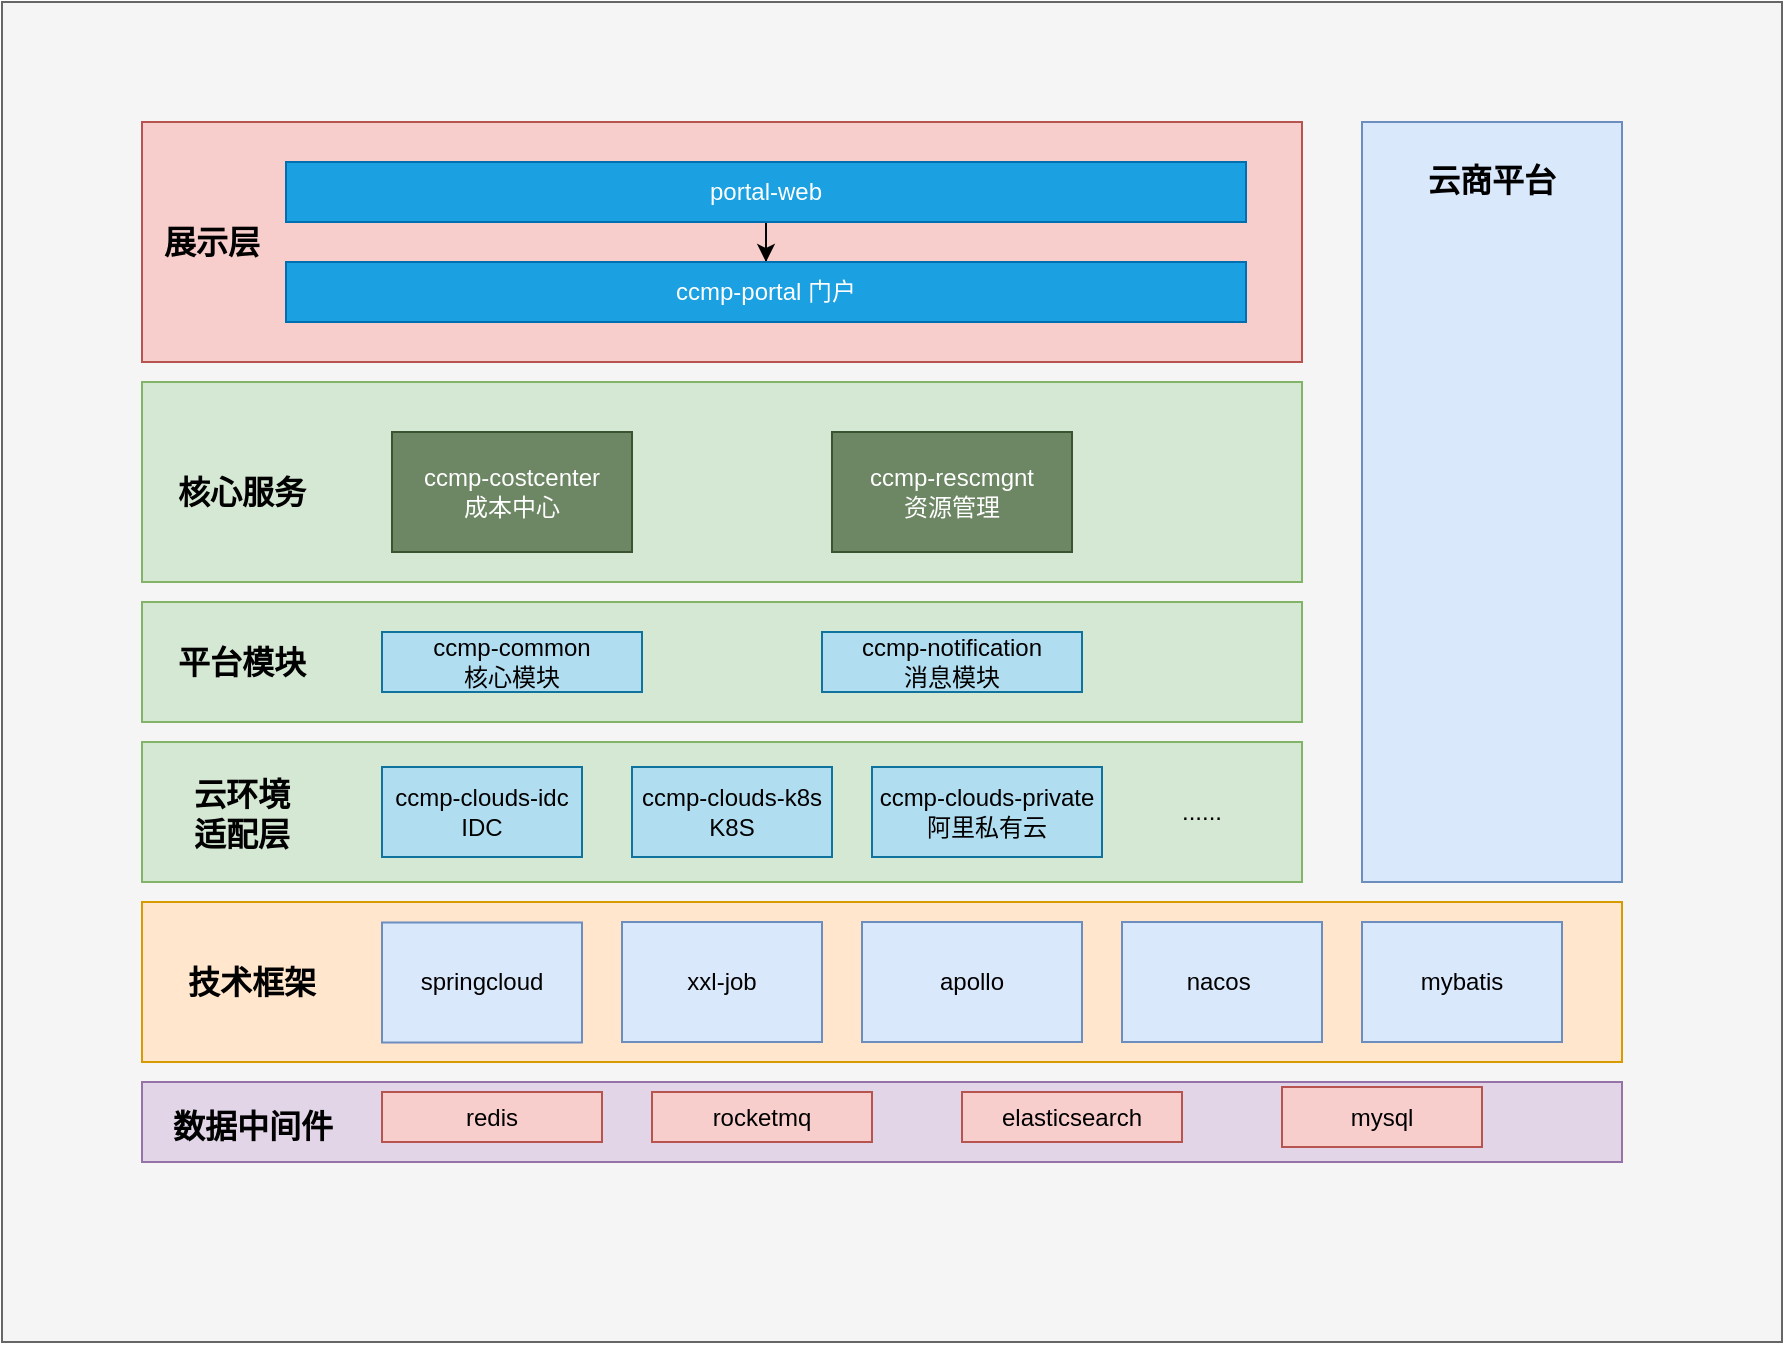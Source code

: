 <mxfile version="17.2.4" type="github">
  <diagram id="wFE0QG_FPsp0jaGvCLVb" name="Page-1">
    <mxGraphModel dx="1483" dy="781" grid="1" gridSize="10" guides="1" tooltips="1" connect="1" arrows="1" fold="1" page="1" pageScale="1" pageWidth="850" pageHeight="1100" math="0" shadow="0">
      <root>
        <mxCell id="0" />
        <mxCell id="1" parent="0" />
        <mxCell id="6U4N98eAY60oqlX8b42U-40" value="" style="rounded=0;whiteSpace=wrap;html=1;fontSize=16;fillColor=#f5f5f5;fontColor=#333333;strokeColor=#666666;" vertex="1" parent="1">
          <mxGeometry x="60" y="10" width="890" height="670" as="geometry" />
        </mxCell>
        <mxCell id="6U4N98eAY60oqlX8b42U-1" value="" style="rounded=0;whiteSpace=wrap;html=1;fillColor=#f8cecc;strokeColor=#b85450;" vertex="1" parent="1">
          <mxGeometry x="130" y="70" width="580" height="120" as="geometry" />
        </mxCell>
        <mxCell id="6U4N98eAY60oqlX8b42U-2" value="" style="rounded=0;whiteSpace=wrap;html=1;fillColor=#d5e8d4;strokeColor=#82b366;" vertex="1" parent="1">
          <mxGeometry x="130" y="200" width="580" height="100" as="geometry" />
        </mxCell>
        <mxCell id="6U4N98eAY60oqlX8b42U-3" value="" style="rounded=0;whiteSpace=wrap;html=1;fillColor=#d5e8d4;strokeColor=#82b366;" vertex="1" parent="1">
          <mxGeometry x="130" y="310" width="580" height="60" as="geometry" />
        </mxCell>
        <mxCell id="6U4N98eAY60oqlX8b42U-4" value="" style="rounded=0;whiteSpace=wrap;html=1;fillColor=#dae8fc;strokeColor=#6c8ebf;" vertex="1" parent="1">
          <mxGeometry x="740" y="70" width="130" height="380" as="geometry" />
        </mxCell>
        <mxCell id="6U4N98eAY60oqlX8b42U-5" value="" style="rounded=0;whiteSpace=wrap;html=1;fillColor=#ffe6cc;strokeColor=#d79b00;" vertex="1" parent="1">
          <mxGeometry x="130" y="460" width="740" height="80" as="geometry" />
        </mxCell>
        <mxCell id="6U4N98eAY60oqlX8b42U-6" value="展示层" style="text;html=1;strokeColor=none;fillColor=none;align=center;verticalAlign=middle;whiteSpace=wrap;rounded=0;fontStyle=1;fontSize=16;" vertex="1" parent="1">
          <mxGeometry x="140" y="100" width="50" height="60" as="geometry" />
        </mxCell>
        <mxCell id="6U4N98eAY60oqlX8b42U-10" value="" style="edgeStyle=orthogonalEdgeStyle;rounded=0;orthogonalLoop=1;jettySize=auto;html=1;" edge="1" parent="1" source="6U4N98eAY60oqlX8b42U-7" target="6U4N98eAY60oqlX8b42U-8">
          <mxGeometry relative="1" as="geometry" />
        </mxCell>
        <mxCell id="6U4N98eAY60oqlX8b42U-7" value="portal-web" style="rounded=0;whiteSpace=wrap;html=1;fillColor=#1ba1e2;fontColor=#ffffff;strokeColor=#006EAF;" vertex="1" parent="1">
          <mxGeometry x="202" y="90" width="480" height="30" as="geometry" />
        </mxCell>
        <mxCell id="6U4N98eAY60oqlX8b42U-8" value="ccmp-portal 门户" style="rounded=0;whiteSpace=wrap;html=1;fillColor=#1ba1e2;fontColor=#ffffff;strokeColor=#006EAF;" vertex="1" parent="1">
          <mxGeometry x="202" y="140" width="480" height="30" as="geometry" />
        </mxCell>
        <mxCell id="6U4N98eAY60oqlX8b42U-11" value="ccmp-common&lt;br&gt;核心模块" style="rounded=0;whiteSpace=wrap;html=1;fillColor=#b1ddf0;strokeColor=#10739e;" vertex="1" parent="1">
          <mxGeometry x="250" y="325" width="130" height="30" as="geometry" />
        </mxCell>
        <mxCell id="6U4N98eAY60oqlX8b42U-13" value="ccmp-notification&lt;br&gt;消息模块" style="rounded=0;whiteSpace=wrap;html=1;fillColor=#b1ddf0;strokeColor=#10739e;" vertex="1" parent="1">
          <mxGeometry x="470" y="325" width="130" height="30" as="geometry" />
        </mxCell>
        <mxCell id="6U4N98eAY60oqlX8b42U-14" value="springcloud" style="rounded=0;whiteSpace=wrap;html=1;fillColor=#dae8fc;strokeColor=#6c8ebf;" vertex="1" parent="1">
          <mxGeometry x="250" y="470.25" width="100" height="60" as="geometry" />
        </mxCell>
        <mxCell id="6U4N98eAY60oqlX8b42U-15" value="apollo" style="rounded=0;whiteSpace=wrap;html=1;fillColor=#dae8fc;strokeColor=#6c8ebf;" vertex="1" parent="1">
          <mxGeometry x="490" y="470" width="110" height="60" as="geometry" />
        </mxCell>
        <mxCell id="6U4N98eAY60oqlX8b42U-16" value="xxl-job" style="rounded=0;whiteSpace=wrap;html=1;fillColor=#dae8fc;strokeColor=#6c8ebf;" vertex="1" parent="1">
          <mxGeometry x="370" y="470" width="100" height="60" as="geometry" />
        </mxCell>
        <mxCell id="6U4N98eAY60oqlX8b42U-18" value="" style="rounded=0;whiteSpace=wrap;html=1;fillColor=#e1d5e7;strokeColor=#9673a6;" vertex="1" parent="1">
          <mxGeometry x="130" y="550" width="740" height="40" as="geometry" />
        </mxCell>
        <mxCell id="6U4N98eAY60oqlX8b42U-19" value="mysql" style="rounded=0;whiteSpace=wrap;html=1;fillColor=#f8cecc;strokeColor=#b85450;" vertex="1" parent="1">
          <mxGeometry x="700" y="552.5" width="100" height="30" as="geometry" />
        </mxCell>
        <mxCell id="6U4N98eAY60oqlX8b42U-20" value="rocketmq" style="rounded=0;whiteSpace=wrap;html=1;fillColor=#f8cecc;strokeColor=#b85450;" vertex="1" parent="1">
          <mxGeometry x="385" y="555" width="110" height="25" as="geometry" />
        </mxCell>
        <mxCell id="6U4N98eAY60oqlX8b42U-21" value="elasticsearch" style="rounded=0;whiteSpace=wrap;html=1;fillColor=#f8cecc;strokeColor=#b85450;" vertex="1" parent="1">
          <mxGeometry x="540" y="555" width="110" height="25" as="geometry" />
        </mxCell>
        <mxCell id="6U4N98eAY60oqlX8b42U-22" value="" style="rounded=0;whiteSpace=wrap;html=1;fillColor=#d5e8d4;strokeColor=#82b366;" vertex="1" parent="1">
          <mxGeometry x="130" y="380" width="580" height="70" as="geometry" />
        </mxCell>
        <mxCell id="6U4N98eAY60oqlX8b42U-23" value="ccmp-clouds-idc&lt;br&gt;IDC" style="rounded=0;whiteSpace=wrap;html=1;fillColor=#b1ddf0;strokeColor=#10739e;" vertex="1" parent="1">
          <mxGeometry x="250" y="392.5" width="100" height="45" as="geometry" />
        </mxCell>
        <mxCell id="6U4N98eAY60oqlX8b42U-24" value="ccmp-clouds-k8s&lt;br&gt;K8S" style="rounded=0;whiteSpace=wrap;html=1;fillColor=#b1ddf0;strokeColor=#10739e;" vertex="1" parent="1">
          <mxGeometry x="375" y="392.5" width="100" height="45" as="geometry" />
        </mxCell>
        <mxCell id="6U4N98eAY60oqlX8b42U-25" value="ccmp-clouds-private&lt;br&gt;阿里私有云" style="rounded=0;whiteSpace=wrap;html=1;fillColor=#b1ddf0;strokeColor=#10739e;" vertex="1" parent="1">
          <mxGeometry x="495" y="392.5" width="115" height="45" as="geometry" />
        </mxCell>
        <mxCell id="6U4N98eAY60oqlX8b42U-27" value="......" style="text;html=1;strokeColor=none;fillColor=none;align=center;verticalAlign=middle;whiteSpace=wrap;rounded=0;" vertex="1" parent="1">
          <mxGeometry x="630" y="400" width="60" height="30" as="geometry" />
        </mxCell>
        <mxCell id="6U4N98eAY60oqlX8b42U-31" value="ccmp-rescmgnt&lt;br&gt;资源管理" style="rounded=0;whiteSpace=wrap;html=1;fillColor=#6d8764;fontColor=#ffffff;strokeColor=#3A5431;" vertex="1" parent="1">
          <mxGeometry x="475" y="225" width="120" height="60" as="geometry" />
        </mxCell>
        <mxCell id="6U4N98eAY60oqlX8b42U-32" value="核心服务" style="text;html=1;strokeColor=none;fillColor=none;align=center;verticalAlign=middle;whiteSpace=wrap;rounded=0;fontStyle=1;fontSize=16;" vertex="1" parent="1">
          <mxGeometry x="140" y="225" width="80" height="60" as="geometry" />
        </mxCell>
        <mxCell id="6U4N98eAY60oqlX8b42U-33" value="平台模块" style="text;html=1;strokeColor=none;fillColor=none;align=center;verticalAlign=middle;whiteSpace=wrap;rounded=0;fontStyle=1;fontSize=16;" vertex="1" parent="1">
          <mxGeometry x="140" y="320" width="80" height="40" as="geometry" />
        </mxCell>
        <mxCell id="6U4N98eAY60oqlX8b42U-34" value="云环境适配层" style="text;html=1;strokeColor=none;fillColor=none;align=center;verticalAlign=middle;whiteSpace=wrap;rounded=0;fontStyle=1;fontSize=16;" vertex="1" parent="1">
          <mxGeometry x="150" y="395" width="60" height="42.5" as="geometry" />
        </mxCell>
        <mxCell id="6U4N98eAY60oqlX8b42U-35" value="技术框架" style="text;html=1;strokeColor=none;fillColor=none;align=center;verticalAlign=middle;whiteSpace=wrap;rounded=0;fontStyle=1;fontSize=16;" vertex="1" parent="1">
          <mxGeometry x="150" y="479" width="70" height="42.5" as="geometry" />
        </mxCell>
        <mxCell id="6U4N98eAY60oqlX8b42U-36" value="数据中间件" style="text;html=1;strokeColor=none;fillColor=none;align=center;verticalAlign=middle;whiteSpace=wrap;rounded=0;fontStyle=1;fontSize=16;" vertex="1" parent="1">
          <mxGeometry x="142.5" y="552.5" width="85" height="38.12" as="geometry" />
        </mxCell>
        <mxCell id="6U4N98eAY60oqlX8b42U-38" value="云商平台" style="text;html=1;strokeColor=none;fillColor=none;align=center;verticalAlign=middle;whiteSpace=wrap;rounded=0;fontStyle=1;fontSize=16;" vertex="1" parent="1">
          <mxGeometry x="770" y="77.5" width="70" height="42.5" as="geometry" />
        </mxCell>
        <mxCell id="6U4N98eAY60oqlX8b42U-39" value="ccmp-costcenter&lt;br&gt;成本中心" style="rounded=0;whiteSpace=wrap;html=1;fillColor=#6d8764;fontColor=#ffffff;strokeColor=#3A5431;" vertex="1" parent="1">
          <mxGeometry x="255" y="225" width="120" height="60" as="geometry" />
        </mxCell>
        <mxCell id="6U4N98eAY60oqlX8b42U-45" value="nacos&amp;nbsp;" style="rounded=0;whiteSpace=wrap;html=1;fillColor=#dae8fc;strokeColor=#6c8ebf;" vertex="1" parent="1">
          <mxGeometry x="620" y="470" width="100" height="60" as="geometry" />
        </mxCell>
        <mxCell id="6U4N98eAY60oqlX8b42U-47" value="mybatis" style="rounded=0;whiteSpace=wrap;html=1;fillColor=#dae8fc;strokeColor=#6c8ebf;" vertex="1" parent="1">
          <mxGeometry x="740" y="470" width="100" height="60" as="geometry" />
        </mxCell>
        <mxCell id="6U4N98eAY60oqlX8b42U-48" value="redis" style="rounded=0;whiteSpace=wrap;html=1;fillColor=#f8cecc;strokeColor=#b85450;" vertex="1" parent="1">
          <mxGeometry x="250" y="555" width="110" height="25" as="geometry" />
        </mxCell>
      </root>
    </mxGraphModel>
  </diagram>
</mxfile>
